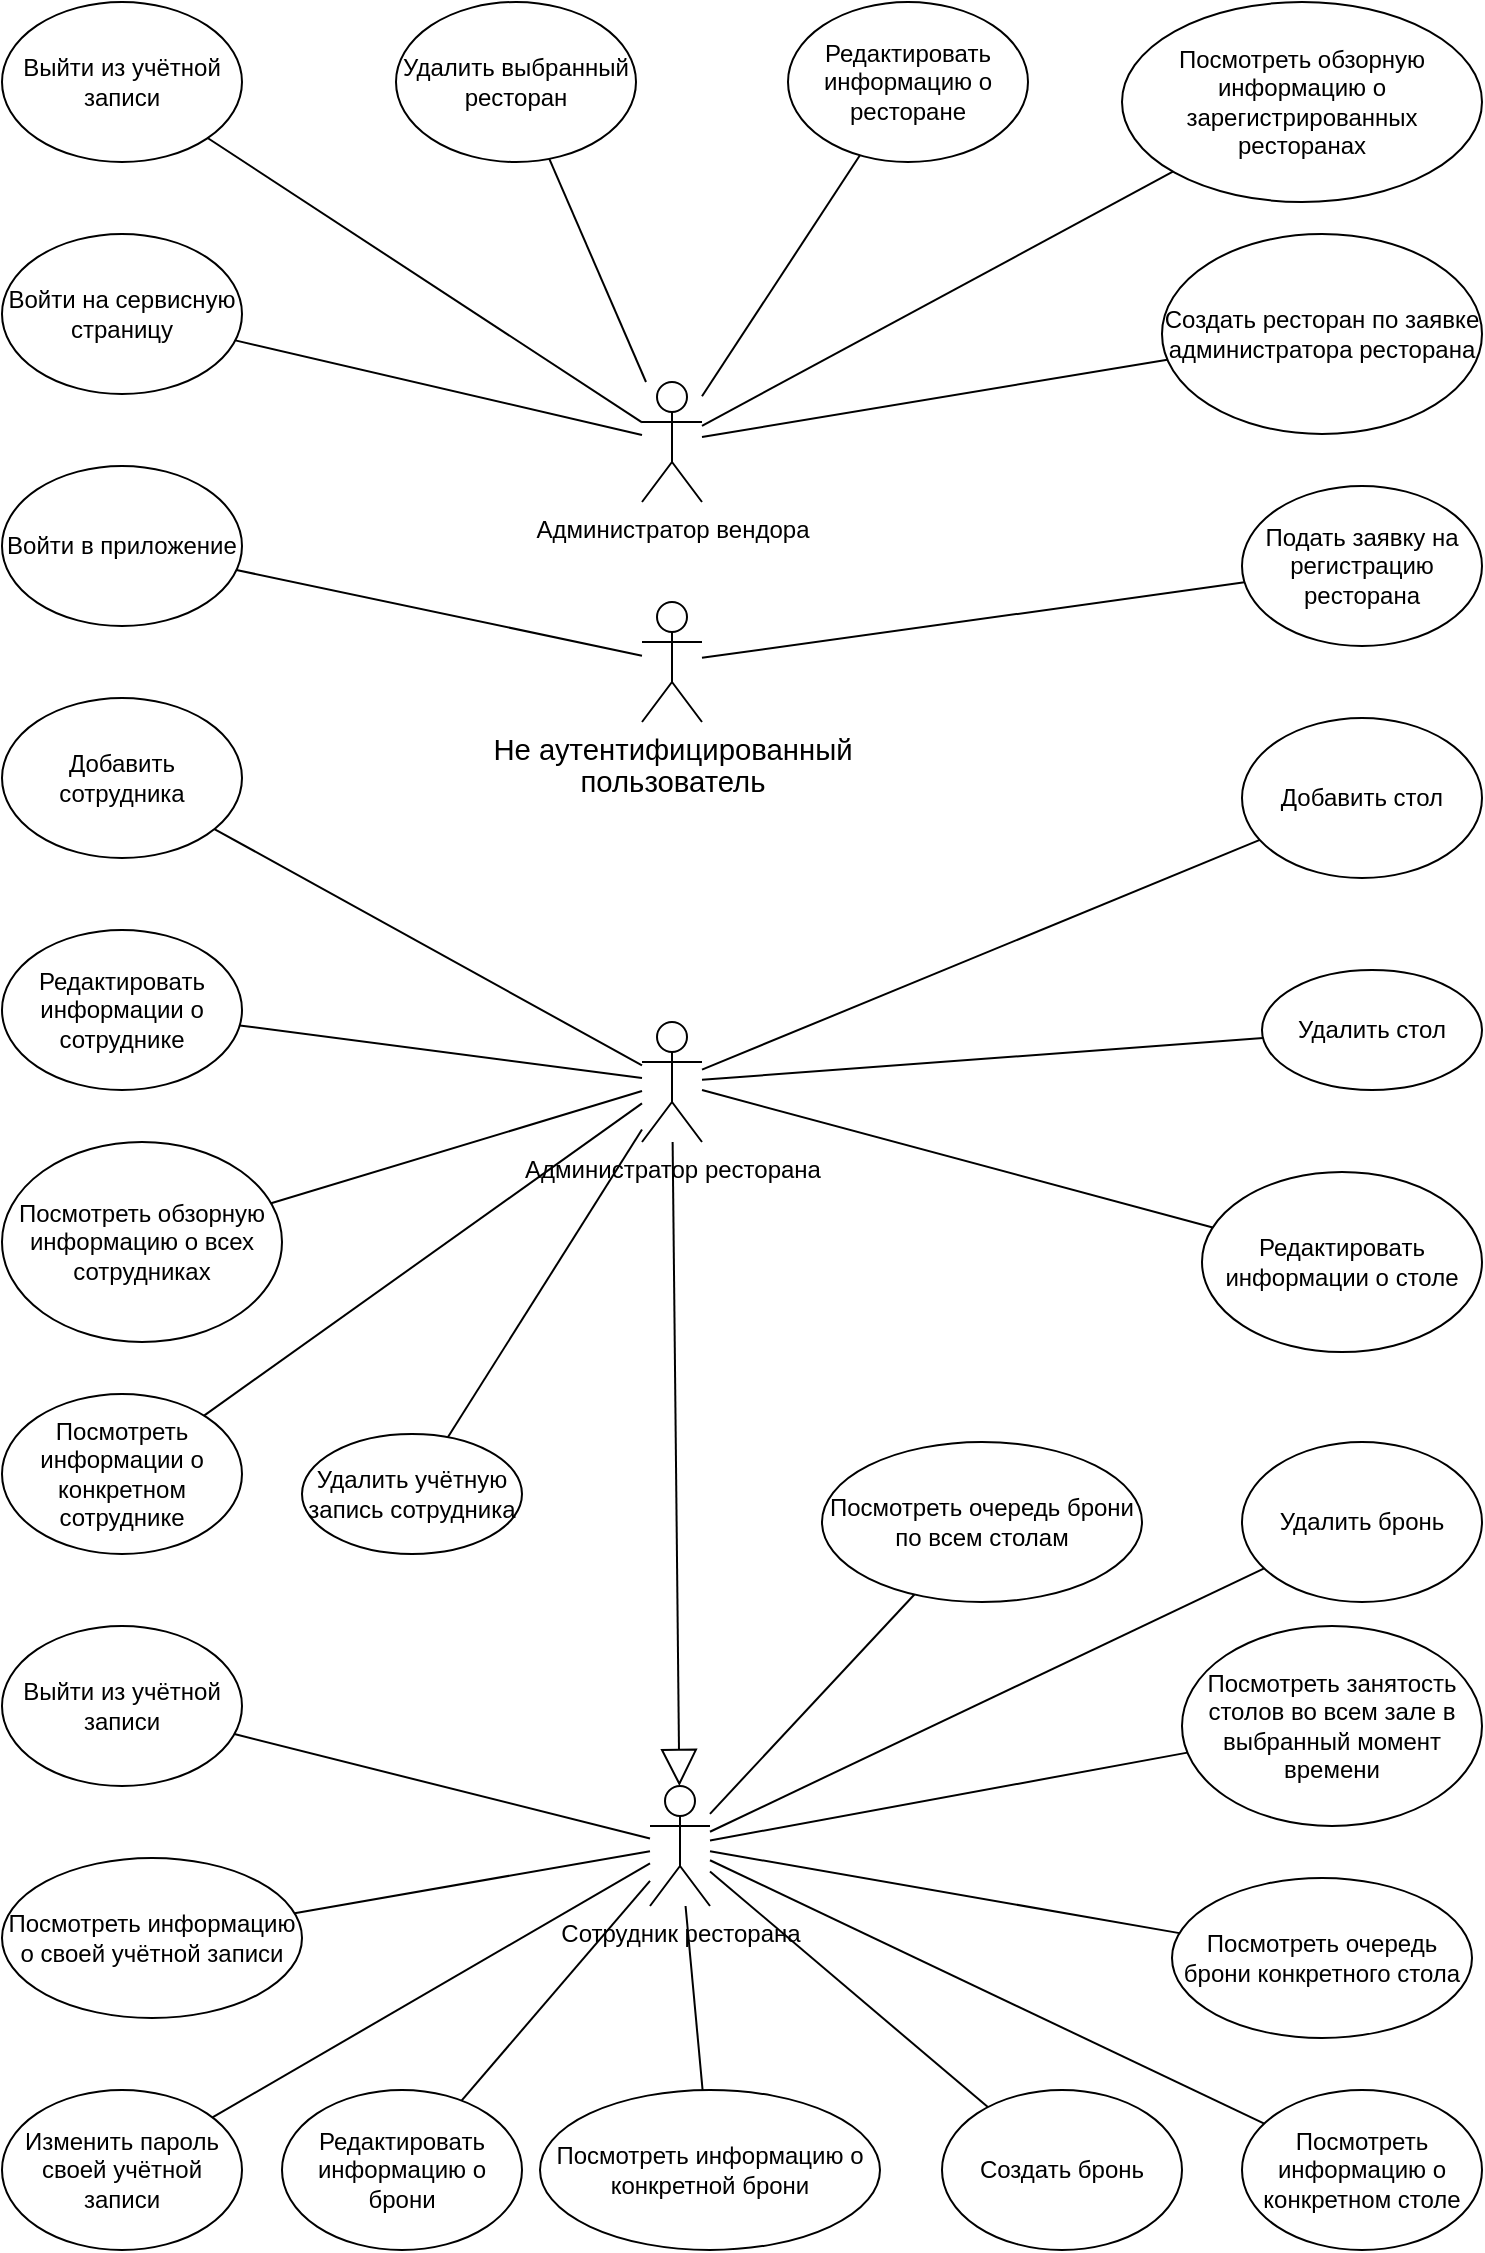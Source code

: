 <mxfile version="24.7.17">
  <diagram name="Page-1" id="UieqdjIPLJYyIETxDKCM">
    <mxGraphModel dx="1420" dy="870" grid="1" gridSize="10" guides="1" tooltips="1" connect="1" arrows="1" fold="1" page="1" pageScale="1" pageWidth="827" pageHeight="1169" math="1" shadow="0">
      <root>
        <mxCell id="0" />
        <mxCell id="1" parent="0" />
        <mxCell id="YbhAL_LKIzu4V9cOKkYo-1" value="Администратор вендора" style="shape=umlActor;verticalLabelPosition=bottom;verticalAlign=top;html=1;outlineConnect=0;" parent="1" vertex="1">
          <mxGeometry x="380" y="220" width="30" height="60" as="geometry" />
        </mxCell>
        <mxCell id="YbhAL_LKIzu4V9cOKkYo-4" value="Войти на сервисную страницу" style="ellipse;whiteSpace=wrap;html=1;" parent="1" vertex="1">
          <mxGeometry x="60" y="146" width="120" height="80" as="geometry" />
        </mxCell>
        <mxCell id="YbhAL_LKIzu4V9cOKkYo-5" value="Создать ресторан по заявке администратора ресторана" style="ellipse;whiteSpace=wrap;html=1;" parent="1" vertex="1">
          <mxGeometry x="640" y="146" width="160" height="100" as="geometry" />
        </mxCell>
        <mxCell id="YbhAL_LKIzu4V9cOKkYo-7" value="" style="endArrow=none;html=1;rounded=0;" parent="1" source="YbhAL_LKIzu4V9cOKkYo-1" target="YbhAL_LKIzu4V9cOKkYo-4" edge="1">
          <mxGeometry width="50" height="50" relative="1" as="geometry">
            <mxPoint x="421.5" y="210" as="sourcePoint" />
            <mxPoint x="471.5" y="160" as="targetPoint" />
          </mxGeometry>
        </mxCell>
        <mxCell id="YbhAL_LKIzu4V9cOKkYo-8" value="" style="endArrow=none;html=1;rounded=0;" parent="1" source="YbhAL_LKIzu4V9cOKkYo-1" target="YbhAL_LKIzu4V9cOKkYo-5" edge="1">
          <mxGeometry width="50" height="50" relative="1" as="geometry">
            <mxPoint x="401.5" y="390" as="sourcePoint" />
            <mxPoint x="451.5" y="340" as="targetPoint" />
          </mxGeometry>
        </mxCell>
        <mxCell id="YbhAL_LKIzu4V9cOKkYo-9" value="Администратор ресторана" style="shape=umlActor;verticalLabelPosition=bottom;verticalAlign=top;html=1;outlineConnect=0;" parent="1" vertex="1">
          <mxGeometry x="380" y="540" width="30" height="60" as="geometry" />
        </mxCell>
        <mxCell id="YbhAL_LKIzu4V9cOKkYo-10" value="Добавить стол" style="ellipse;whiteSpace=wrap;html=1;" parent="1" vertex="1">
          <mxGeometry x="680" y="388" width="120" height="80" as="geometry" />
        </mxCell>
        <mxCell id="YbhAL_LKIzu4V9cOKkYo-11" value="Редактировать информации о столе" style="ellipse;whiteSpace=wrap;html=1;" parent="1" vertex="1">
          <mxGeometry x="660" y="615" width="140" height="90" as="geometry" />
        </mxCell>
        <mxCell id="YbhAL_LKIzu4V9cOKkYo-12" value="Редактировать информации о сотруднике" style="ellipse;whiteSpace=wrap;html=1;" parent="1" vertex="1">
          <mxGeometry x="60" y="494" width="120" height="80" as="geometry" />
        </mxCell>
        <mxCell id="YbhAL_LKIzu4V9cOKkYo-13" value="Добавить сотрудника" style="ellipse;whiteSpace=wrap;html=1;" parent="1" vertex="1">
          <mxGeometry x="60" y="378" width="120" height="80" as="geometry" />
        </mxCell>
        <mxCell id="YbhAL_LKIzu4V9cOKkYo-14" value="Посмотреть информации о конкретном сотруднике" style="ellipse;whiteSpace=wrap;html=1;" parent="1" vertex="1">
          <mxGeometry x="60" y="726" width="120" height="80" as="geometry" />
        </mxCell>
        <mxCell id="YbhAL_LKIzu4V9cOKkYo-15" value="Посмотреть&amp;nbsp;обзорную информацию о всех сотрудниках" style="ellipse;whiteSpace=wrap;html=1;" parent="1" vertex="1">
          <mxGeometry x="60" y="600" width="140" height="100" as="geometry" />
        </mxCell>
        <mxCell id="YbhAL_LKIzu4V9cOKkYo-16" value="" style="endArrow=none;html=1;rounded=0;" parent="1" source="YbhAL_LKIzu4V9cOKkYo-10" target="YbhAL_LKIzu4V9cOKkYo-9" edge="1">
          <mxGeometry width="50" height="50" relative="1" as="geometry">
            <mxPoint x="379" y="660" as="sourcePoint" />
            <mxPoint x="429" y="610" as="targetPoint" />
          </mxGeometry>
        </mxCell>
        <mxCell id="YbhAL_LKIzu4V9cOKkYo-17" value="" style="endArrow=none;html=1;rounded=0;" parent="1" source="YbhAL_LKIzu4V9cOKkYo-11" target="YbhAL_LKIzu4V9cOKkYo-9" edge="1">
          <mxGeometry width="50" height="50" relative="1" as="geometry">
            <mxPoint x="379" y="660" as="sourcePoint" />
            <mxPoint x="429" y="610" as="targetPoint" />
          </mxGeometry>
        </mxCell>
        <mxCell id="YbhAL_LKIzu4V9cOKkYo-18" value="" style="endArrow=none;html=1;rounded=0;" parent="1" source="YbhAL_LKIzu4V9cOKkYo-15" target="YbhAL_LKIzu4V9cOKkYo-9" edge="1">
          <mxGeometry width="50" height="50" relative="1" as="geometry">
            <mxPoint x="379" y="660" as="sourcePoint" />
            <mxPoint x="429" y="610" as="targetPoint" />
          </mxGeometry>
        </mxCell>
        <mxCell id="YbhAL_LKIzu4V9cOKkYo-19" value="" style="endArrow=none;html=1;rounded=0;" parent="1" source="YbhAL_LKIzu4V9cOKkYo-14" target="YbhAL_LKIzu4V9cOKkYo-9" edge="1">
          <mxGeometry width="50" height="50" relative="1" as="geometry">
            <mxPoint x="379" y="660" as="sourcePoint" />
            <mxPoint x="429" y="610" as="targetPoint" />
          </mxGeometry>
        </mxCell>
        <mxCell id="YbhAL_LKIzu4V9cOKkYo-20" value="" style="endArrow=none;html=1;rounded=0;" parent="1" source="YbhAL_LKIzu4V9cOKkYo-13" target="YbhAL_LKIzu4V9cOKkYo-9" edge="1">
          <mxGeometry width="50" height="50" relative="1" as="geometry">
            <mxPoint x="379" y="660" as="sourcePoint" />
            <mxPoint x="429" y="610" as="targetPoint" />
          </mxGeometry>
        </mxCell>
        <mxCell id="YbhAL_LKIzu4V9cOKkYo-21" value="" style="endArrow=none;html=1;rounded=0;" parent="1" source="YbhAL_LKIzu4V9cOKkYo-12" target="YbhAL_LKIzu4V9cOKkYo-9" edge="1">
          <mxGeometry width="50" height="50" relative="1" as="geometry">
            <mxPoint x="379" y="660" as="sourcePoint" />
            <mxPoint x="429" y="610" as="targetPoint" />
          </mxGeometry>
        </mxCell>
        <mxCell id="YbhAL_LKIzu4V9cOKkYo-22" value="&lt;span style=&quot;background-color: rgb(255, 255, 255);&quot;&gt;Сотрудник ресторана&lt;/span&gt;" style="shape=umlActor;verticalLabelPosition=bottom;verticalAlign=top;html=1;outlineConnect=0;" parent="1" vertex="1">
          <mxGeometry x="384" y="922" width="30" height="60" as="geometry" />
        </mxCell>
        <mxCell id="YbhAL_LKIzu4V9cOKkYo-23" value="Изменить пароль своей учётной записи" style="ellipse;whiteSpace=wrap;html=1;" parent="1" vertex="1">
          <mxGeometry x="60" y="1074" width="120" height="80" as="geometry" />
        </mxCell>
        <mxCell id="YbhAL_LKIzu4V9cOKkYo-24" value="Посмотреть&amp;nbsp;информацию о своей учётной записи" style="ellipse;whiteSpace=wrap;html=1;" parent="1" vertex="1">
          <mxGeometry x="60" y="958" width="150" height="80" as="geometry" />
        </mxCell>
        <mxCell id="YbhAL_LKIzu4V9cOKkYo-26" value="Посмотреть информацию о конкретном столе" style="ellipse;whiteSpace=wrap;html=1;" parent="1" vertex="1">
          <mxGeometry x="680" y="1074" width="120" height="80" as="geometry" />
        </mxCell>
        <mxCell id="YbhAL_LKIzu4V9cOKkYo-27" value="Посмотреть&amp;nbsp;занятость столов во всем зале в выбранный момент времени" style="ellipse;whiteSpace=wrap;html=1;" parent="1" vertex="1">
          <mxGeometry x="650" y="842" width="150" height="100" as="geometry" />
        </mxCell>
        <mxCell id="YbhAL_LKIzu4V9cOKkYo-28" value="Посмотреть&amp;nbsp;очередь брони по всем столам" style="ellipse;whiteSpace=wrap;html=1;flipH=1;" parent="1" vertex="1">
          <mxGeometry x="470" y="750" width="160" height="80" as="geometry" />
        </mxCell>
        <mxCell id="YbhAL_LKIzu4V9cOKkYo-29" value="Посмотреть очередь брони конкретного стола" style="ellipse;whiteSpace=wrap;html=1;" parent="1" vertex="1">
          <mxGeometry x="645" y="968" width="150" height="80" as="geometry" />
        </mxCell>
        <mxCell id="YbhAL_LKIzu4V9cOKkYo-30" value="Посмотреть&amp;nbsp;информацию о конкретной брони" style="ellipse;whiteSpace=wrap;html=1;flipH=1;" parent="1" vertex="1">
          <mxGeometry x="329" y="1074" width="170" height="80" as="geometry" />
        </mxCell>
        <mxCell id="YbhAL_LKIzu4V9cOKkYo-31" value="Редактировать информацию о брони" style="ellipse;whiteSpace=wrap;html=1;flipH=1;" parent="1" vertex="1">
          <mxGeometry x="200" y="1074" width="120" height="80" as="geometry" />
        </mxCell>
        <mxCell id="YbhAL_LKIzu4V9cOKkYo-32" value="Создать бронь" style="ellipse;whiteSpace=wrap;html=1;flipH=1;" parent="1" vertex="1">
          <mxGeometry x="530" y="1074" width="120" height="80" as="geometry" />
        </mxCell>
        <mxCell id="YbhAL_LKIzu4V9cOKkYo-33" value="" style="endArrow=none;html=1;rounded=0;" parent="1" source="YbhAL_LKIzu4V9cOKkYo-22" target="YbhAL_LKIzu4V9cOKkYo-29" edge="1">
          <mxGeometry width="50" height="50" relative="1" as="geometry">
            <mxPoint x="360" y="1109" as="sourcePoint" />
            <mxPoint x="410" y="1059" as="targetPoint" />
          </mxGeometry>
        </mxCell>
        <mxCell id="YbhAL_LKIzu4V9cOKkYo-34" value="" style="endArrow=none;html=1;rounded=0;" parent="1" source="YbhAL_LKIzu4V9cOKkYo-22" target="YbhAL_LKIzu4V9cOKkYo-23" edge="1">
          <mxGeometry width="50" height="50" relative="1" as="geometry">
            <mxPoint x="360" y="1109" as="sourcePoint" />
            <mxPoint x="410" y="1059" as="targetPoint" />
          </mxGeometry>
        </mxCell>
        <mxCell id="YbhAL_LKIzu4V9cOKkYo-35" value="" style="endArrow=none;html=1;rounded=0;" parent="1" source="YbhAL_LKIzu4V9cOKkYo-22" target="YbhAL_LKIzu4V9cOKkYo-28" edge="1">
          <mxGeometry width="50" height="50" relative="1" as="geometry">
            <mxPoint x="360" y="1109" as="sourcePoint" />
            <mxPoint x="410" y="1059" as="targetPoint" />
          </mxGeometry>
        </mxCell>
        <mxCell id="YbhAL_LKIzu4V9cOKkYo-36" value="" style="endArrow=none;html=1;rounded=0;" parent="1" source="YbhAL_LKIzu4V9cOKkYo-22" target="YbhAL_LKIzu4V9cOKkYo-27" edge="1">
          <mxGeometry width="50" height="50" relative="1" as="geometry">
            <mxPoint x="360" y="1109" as="sourcePoint" />
            <mxPoint x="410" y="1059" as="targetPoint" />
          </mxGeometry>
        </mxCell>
        <mxCell id="YbhAL_LKIzu4V9cOKkYo-37" value="" style="endArrow=none;html=1;rounded=0;" parent="1" source="YbhAL_LKIzu4V9cOKkYo-22" target="YbhAL_LKIzu4V9cOKkYo-26" edge="1">
          <mxGeometry width="50" height="50" relative="1" as="geometry">
            <mxPoint x="360" y="1109" as="sourcePoint" />
            <mxPoint x="410" y="1059" as="targetPoint" />
          </mxGeometry>
        </mxCell>
        <mxCell id="YbhAL_LKIzu4V9cOKkYo-39" value="" style="endArrow=none;html=1;rounded=0;" parent="1" source="YbhAL_LKIzu4V9cOKkYo-22" target="YbhAL_LKIzu4V9cOKkYo-24" edge="1">
          <mxGeometry width="50" height="50" relative="1" as="geometry">
            <mxPoint x="360" y="1109" as="sourcePoint" />
            <mxPoint x="410" y="1059" as="targetPoint" />
          </mxGeometry>
        </mxCell>
        <mxCell id="YbhAL_LKIzu4V9cOKkYo-40" value="" style="endArrow=none;html=1;rounded=0;" parent="1" source="YbhAL_LKIzu4V9cOKkYo-22" target="YbhAL_LKIzu4V9cOKkYo-30" edge="1">
          <mxGeometry width="50" height="50" relative="1" as="geometry">
            <mxPoint x="360" y="1109" as="sourcePoint" />
            <mxPoint x="410" y="1059" as="targetPoint" />
          </mxGeometry>
        </mxCell>
        <mxCell id="YbhAL_LKIzu4V9cOKkYo-41" value="" style="endArrow=none;html=1;rounded=0;" parent="1" source="YbhAL_LKIzu4V9cOKkYo-22" target="YbhAL_LKIzu4V9cOKkYo-31" edge="1">
          <mxGeometry width="50" height="50" relative="1" as="geometry">
            <mxPoint x="360" y="1109" as="sourcePoint" />
            <mxPoint x="410" y="1059" as="targetPoint" />
          </mxGeometry>
        </mxCell>
        <mxCell id="YbhAL_LKIzu4V9cOKkYo-42" value="" style="endArrow=none;html=1;rounded=0;" parent="1" source="YbhAL_LKIzu4V9cOKkYo-22" target="YbhAL_LKIzu4V9cOKkYo-32" edge="1">
          <mxGeometry width="50" height="50" relative="1" as="geometry">
            <mxPoint x="360" y="1109" as="sourcePoint" />
            <mxPoint x="410" y="1059" as="targetPoint" />
          </mxGeometry>
        </mxCell>
        <mxCell id="YbhAL_LKIzu4V9cOKkYo-43" value="" style="endArrow=block;endSize=16;endFill=0;html=1;rounded=0;" parent="1" source="YbhAL_LKIzu4V9cOKkYo-9" target="YbhAL_LKIzu4V9cOKkYo-22" edge="1">
          <mxGeometry width="160" relative="1" as="geometry">
            <mxPoint x="270" y="760" as="sourcePoint" />
            <mxPoint x="430" y="760" as="targetPoint" />
          </mxGeometry>
        </mxCell>
        <mxCell id="u-8w5CSnCzMtnnhmVk6F-1" value="&lt;span style=&quot;font-size:11.0pt;line-height:107%;&lt;br/&gt;font-family:&amp;quot;Calibri&amp;quot;,sans-serif;mso-ascii-theme-font:minor-latin;mso-fareast-font-family:&lt;br/&gt;Calibri;mso-fareast-theme-font:minor-latin;mso-hansi-theme-font:minor-latin;&lt;br/&gt;mso-bidi-font-family:&amp;quot;Times New Roman&amp;quot;;mso-bidi-theme-font:minor-bidi;&lt;br/&gt;mso-ligatures:none;mso-ansi-language:RU;mso-fareast-language:EN-US;mso-bidi-language:&lt;br/&gt;AR-SA&quot;&gt;Не аутентифицированный&lt;/span&gt;&lt;div&gt;&lt;span style=&quot;font-size:11.0pt;line-height:107%;&lt;br/&gt;font-family:&amp;quot;Calibri&amp;quot;,sans-serif;mso-ascii-theme-font:minor-latin;mso-fareast-font-family:&lt;br/&gt;Calibri;mso-fareast-theme-font:minor-latin;mso-hansi-theme-font:minor-latin;&lt;br/&gt;mso-bidi-font-family:&amp;quot;Times New Roman&amp;quot;;mso-bidi-theme-font:minor-bidi;&lt;br/&gt;mso-ligatures:none;mso-ansi-language:RU;mso-fareast-language:EN-US;mso-bidi-language:&lt;br/&gt;AR-SA&quot;&gt;пользователь&lt;/span&gt;&lt;/div&gt;" style="shape=umlActor;verticalLabelPosition=bottom;verticalAlign=top;html=1;outlineConnect=0;" parent="1" vertex="1">
          <mxGeometry x="380" y="330" width="30" height="60" as="geometry" />
        </mxCell>
        <mxCell id="u-8w5CSnCzMtnnhmVk6F-3" value="Войти в приложение" style="ellipse;whiteSpace=wrap;html=1;" parent="1" vertex="1">
          <mxGeometry x="60" y="262" width="120" height="80" as="geometry" />
        </mxCell>
        <mxCell id="u-8w5CSnCzMtnnhmVk6F-4" value="" style="endArrow=none;html=1;rounded=0;" parent="1" source="u-8w5CSnCzMtnnhmVk6F-3" target="u-8w5CSnCzMtnnhmVk6F-1" edge="1">
          <mxGeometry width="50" height="50" relative="1" as="geometry">
            <mxPoint x="496.5" y="250" as="sourcePoint" />
            <mxPoint x="546.5" y="200" as="targetPoint" />
          </mxGeometry>
        </mxCell>
        <mxCell id="u-8w5CSnCzMtnnhmVk6F-5" value="Подать заявку на регистрацию ресторана" style="ellipse;whiteSpace=wrap;html=1;" parent="1" vertex="1">
          <mxGeometry x="680" y="272" width="120" height="80" as="geometry" />
        </mxCell>
        <mxCell id="u-8w5CSnCzMtnnhmVk6F-6" value="" style="endArrow=none;html=1;rounded=0;" parent="1" source="u-8w5CSnCzMtnnhmVk6F-1" target="u-8w5CSnCzMtnnhmVk6F-5" edge="1">
          <mxGeometry width="50" height="50" relative="1" as="geometry">
            <mxPoint x="546.5" y="240" as="sourcePoint" />
            <mxPoint x="596.5" y="190" as="targetPoint" />
          </mxGeometry>
        </mxCell>
        <mxCell id="u-8w5CSnCzMtnnhmVk6F-8" value="Выйти из учётной записи" style="ellipse;whiteSpace=wrap;html=1;" parent="1" vertex="1">
          <mxGeometry x="60" y="842" width="120" height="80" as="geometry" />
        </mxCell>
        <mxCell id="u-8w5CSnCzMtnnhmVk6F-9" value="" style="endArrow=none;html=1;rounded=0;" parent="1" source="u-8w5CSnCzMtnnhmVk6F-8" target="YbhAL_LKIzu4V9cOKkYo-22" edge="1">
          <mxGeometry width="50" height="50" relative="1" as="geometry">
            <mxPoint x="310" y="924" as="sourcePoint" />
            <mxPoint x="360" y="874" as="targetPoint" />
          </mxGeometry>
        </mxCell>
        <mxCell id="u-8w5CSnCzMtnnhmVk6F-10" value="Посмотреть обзорную информацию о зарегистрированных ресторанах" style="ellipse;whiteSpace=wrap;html=1;" parent="1" vertex="1">
          <mxGeometry x="620" y="30" width="180" height="100" as="geometry" />
        </mxCell>
        <mxCell id="u-8w5CSnCzMtnnhmVk6F-11" value="" style="endArrow=none;html=1;rounded=0;" parent="1" source="YbhAL_LKIzu4V9cOKkYo-1" target="u-8w5CSnCzMtnnhmVk6F-10" edge="1">
          <mxGeometry width="50" height="50" relative="1" as="geometry">
            <mxPoint x="360" y="150" as="sourcePoint" />
            <mxPoint x="410" y="100" as="targetPoint" />
          </mxGeometry>
        </mxCell>
        <mxCell id="u-8w5CSnCzMtnnhmVk6F-15" value="Выйти из учётной записи" style="ellipse;whiteSpace=wrap;html=1;" parent="1" vertex="1">
          <mxGeometry x="60" y="30" width="120" height="80" as="geometry" />
        </mxCell>
        <mxCell id="u-8w5CSnCzMtnnhmVk6F-16" value="" style="endArrow=none;html=1;rounded=0;" parent="1" source="u-8w5CSnCzMtnnhmVk6F-15" target="YbhAL_LKIzu4V9cOKkYo-1" edge="1">
          <mxGeometry width="50" height="50" relative="1" as="geometry">
            <mxPoint x="400" y="150" as="sourcePoint" />
            <mxPoint x="450" y="100" as="targetPoint" />
          </mxGeometry>
        </mxCell>
        <mxCell id="u-8w5CSnCzMtnnhmVk6F-17" value="Удалить выбранный ресторан" style="ellipse;whiteSpace=wrap;html=1;" parent="1" vertex="1">
          <mxGeometry x="257" y="30" width="120" height="80" as="geometry" />
        </mxCell>
        <mxCell id="u-8w5CSnCzMtnnhmVk6F-18" value="" style="endArrow=none;html=1;rounded=0;" parent="1" source="u-8w5CSnCzMtnnhmVk6F-17" target="YbhAL_LKIzu4V9cOKkYo-1" edge="1">
          <mxGeometry width="50" height="50" relative="1" as="geometry">
            <mxPoint x="460" y="150" as="sourcePoint" />
            <mxPoint x="510" y="100" as="targetPoint" />
          </mxGeometry>
        </mxCell>
        <mxCell id="u-8w5CSnCzMtnnhmVk6F-19" value="Редактировать информацию о ресторане" style="ellipse;whiteSpace=wrap;html=1;" parent="1" vertex="1">
          <mxGeometry x="453" y="30" width="120" height="80" as="geometry" />
        </mxCell>
        <mxCell id="u-8w5CSnCzMtnnhmVk6F-20" value="" style="endArrow=none;html=1;rounded=0;" parent="1" source="YbhAL_LKIzu4V9cOKkYo-1" target="u-8w5CSnCzMtnnhmVk6F-19" edge="1">
          <mxGeometry width="50" height="50" relative="1" as="geometry">
            <mxPoint x="590" y="30" as="sourcePoint" />
            <mxPoint x="640" y="-20" as="targetPoint" />
          </mxGeometry>
        </mxCell>
        <mxCell id="u-8w5CSnCzMtnnhmVk6F-22" value="Удалить бронь" style="ellipse;whiteSpace=wrap;html=1;" parent="1" vertex="1">
          <mxGeometry x="680" y="750" width="120" height="80" as="geometry" />
        </mxCell>
        <mxCell id="u-8w5CSnCzMtnnhmVk6F-23" value="" style="edgeStyle=none;orthogonalLoop=1;jettySize=auto;html=1;rounded=0;endArrow=none;endFill=0;" parent="1" source="u-8w5CSnCzMtnnhmVk6F-22" target="YbhAL_LKIzu4V9cOKkYo-22" edge="1">
          <mxGeometry width="80" relative="1" as="geometry">
            <mxPoint x="-120" y="730" as="sourcePoint" />
            <mxPoint x="-40" y="730" as="targetPoint" />
            <Array as="points" />
          </mxGeometry>
        </mxCell>
        <mxCell id="u-8w5CSnCzMtnnhmVk6F-24" value="Удалить стол" style="ellipse;whiteSpace=wrap;html=1;" parent="1" vertex="1">
          <mxGeometry x="690" y="514" width="110" height="60" as="geometry" />
        </mxCell>
        <mxCell id="u-8w5CSnCzMtnnhmVk6F-25" value="" style="edgeStyle=none;orthogonalLoop=1;jettySize=auto;html=1;rounded=0;endArrow=none;endFill=0;" parent="1" source="YbhAL_LKIzu4V9cOKkYo-9" target="u-8w5CSnCzMtnnhmVk6F-24" edge="1">
          <mxGeometry width="80" relative="1" as="geometry">
            <mxPoint x="840" y="400" as="sourcePoint" />
            <mxPoint x="920" y="400" as="targetPoint" />
            <Array as="points" />
          </mxGeometry>
        </mxCell>
        <mxCell id="U9ny5xGw-a-JuOa6KNa0-1" value="Удалить учётную запись сотрудника" style="ellipse;whiteSpace=wrap;html=1;" parent="1" vertex="1">
          <mxGeometry x="210" y="746" width="110" height="60" as="geometry" />
        </mxCell>
        <mxCell id="U9ny5xGw-a-JuOa6KNa0-2" value="" style="edgeStyle=none;orthogonalLoop=1;jettySize=auto;html=1;rounded=0;endArrow=none;endFill=0;" parent="1" source="U9ny5xGw-a-JuOa6KNa0-1" target="YbhAL_LKIzu4V9cOKkYo-9" edge="1">
          <mxGeometry width="80" relative="1" as="geometry">
            <mxPoint x="300" y="680" as="sourcePoint" />
            <mxPoint x="380" y="680" as="targetPoint" />
            <Array as="points" />
          </mxGeometry>
        </mxCell>
      </root>
    </mxGraphModel>
  </diagram>
</mxfile>
